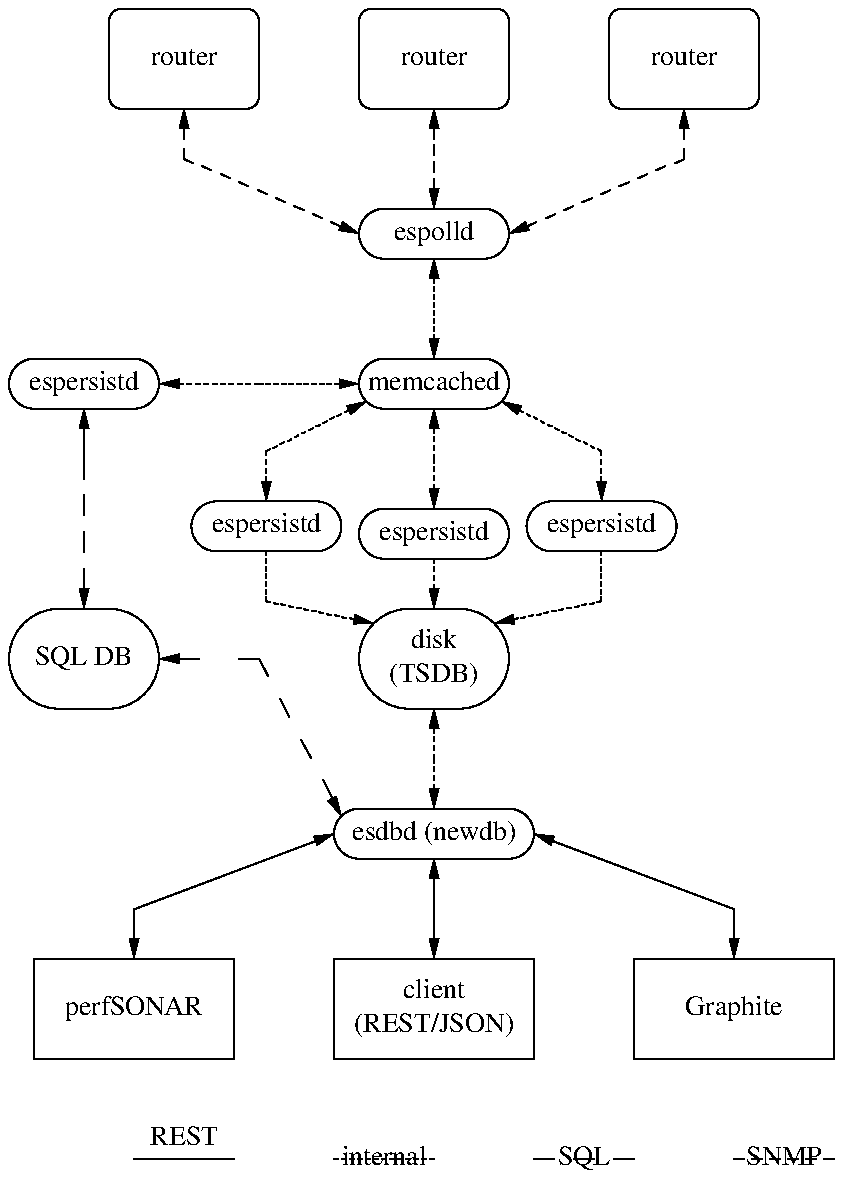 .PS
define rtr {box rad 0.0625}
define proc {box ht 0.25 rad 0.125}
define bigproc {box ht 0.25 wid 1.0 rad 0.125}
define disk {box ht 0.5 rad 0.25}
define client {box wid 1.0 ht 0.5}

define snmpline {line dashed 0.05}
define intline {line dashed 0.02}
define sqlline {line dashed 0.1}
define restline {line}

lineht = 0.25;

down;
R1: rtr "router";
move to R1 .w then left;
R2: rtr "router";
move to R1 .e then right;
R3: rtr "router";

move to R1 .s then down;

down;
Espolld: proc "espolld";

move to R1 .s;
snmpline to Espolld .n <->;

move to R2 .s;
snmpline down then to Espolld .w <->;

move to R3 .s;
snmpline down then to Espolld .e <->;

move to Espolld .s then down;
Memcached: proc "memcached";

move to Memcached .sw;
intline down left then down <->;
P1: proc "espersistd";

move to Memcached .s;
intline down then down <->
P2: proc "espersistd";

move to Memcached .se;
intline down right then down <->;
P3: proc "espersistd";

move to Memcached .w;
intline left then left <->;
P4: proc "espersistd";

intline down from Espolld .s lineht <->;

move to P2 .s;
intline down ->;
D: disk "disk" "(TSDB)";

move to D .w;
move left then left;
SQL: disk "SQL DB";

move to P1 .s;
intline down to D .nw ->;

move to P3 .s;
intline down to D .ne ->;

move to D .s;
intline down then down <->;
DB: bigproc "esdbd (newdb)";

move to SQL.e;
sqlline right then to DB.nw <->;

move to P4.s;
sqlline down to SQL.n <->;

move to DB .s;
restline down then down <->;
Client: client "client" "(REST/JSON)";

move to Client .e then right;
Graphite: client "Graphite";

move to Graphite .n;
restline up then to DB .e <->;

move to Client .w then left;
PS: client "perfSONAR";

move to PS .n;
restline up then to DB .w <->;

move to PS.s then down;

right;
restline;
move to last line .center then up .1 "REST";
move to last line .e;
move right;
intline above "internal";
move right;
sqlline above "SQL";
move right;
snmpline above "SNMP";
.PE

